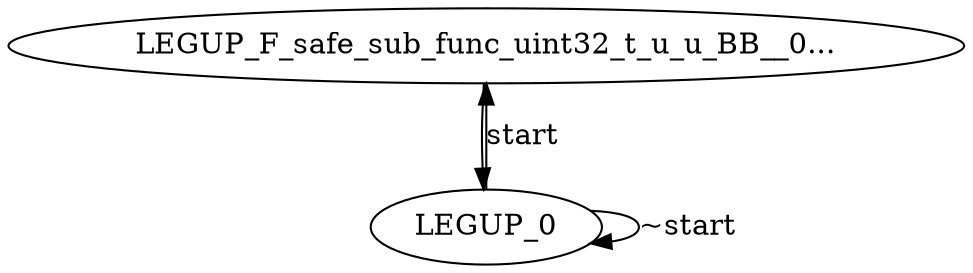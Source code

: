 digraph {
Node0x2d727d0[label="LEGUP_F_safe_sub_func_uint32_t_u_u_BB__0..."];
Node0x2d72280[label="LEGUP_0"];
Node0x2d72280 -> Node0x2d727d0[label="start"];
Node0x2d72280 -> Node0x2d72280[label="~start"];
Node0x2d727d0 -> Node0x2d72280;
}
